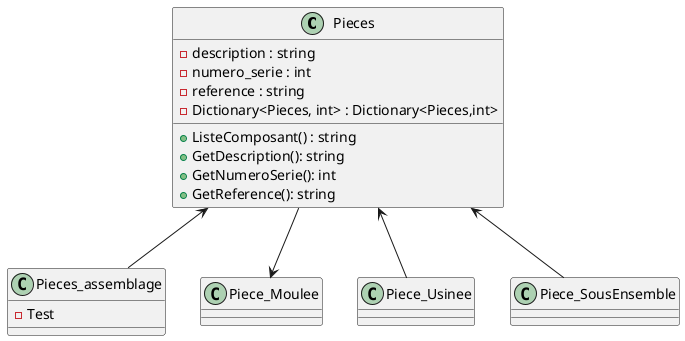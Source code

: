 @startuml diagram

class Pieces
{
    -description : string
    -numero_serie : int
    -reference : string
    -Dictionary<Pieces, int> : Dictionary<Pieces,int>
    +ListeComposant() : string
    +GetDescription(): string
    +GetNumeroSerie(): int
    +GetReference(): string
}

class Pieces_assemblage
{
    -Test
}

class Piece_Moulee

class Piece_Usinee

class Piece_SousEnsemble

Pieces --> Piece_Moulee
Pieces <-- Pieces_assemblage
Pieces <-- Piece_Usinee
Pieces <-- Piece_SousEnsemble


@enduml